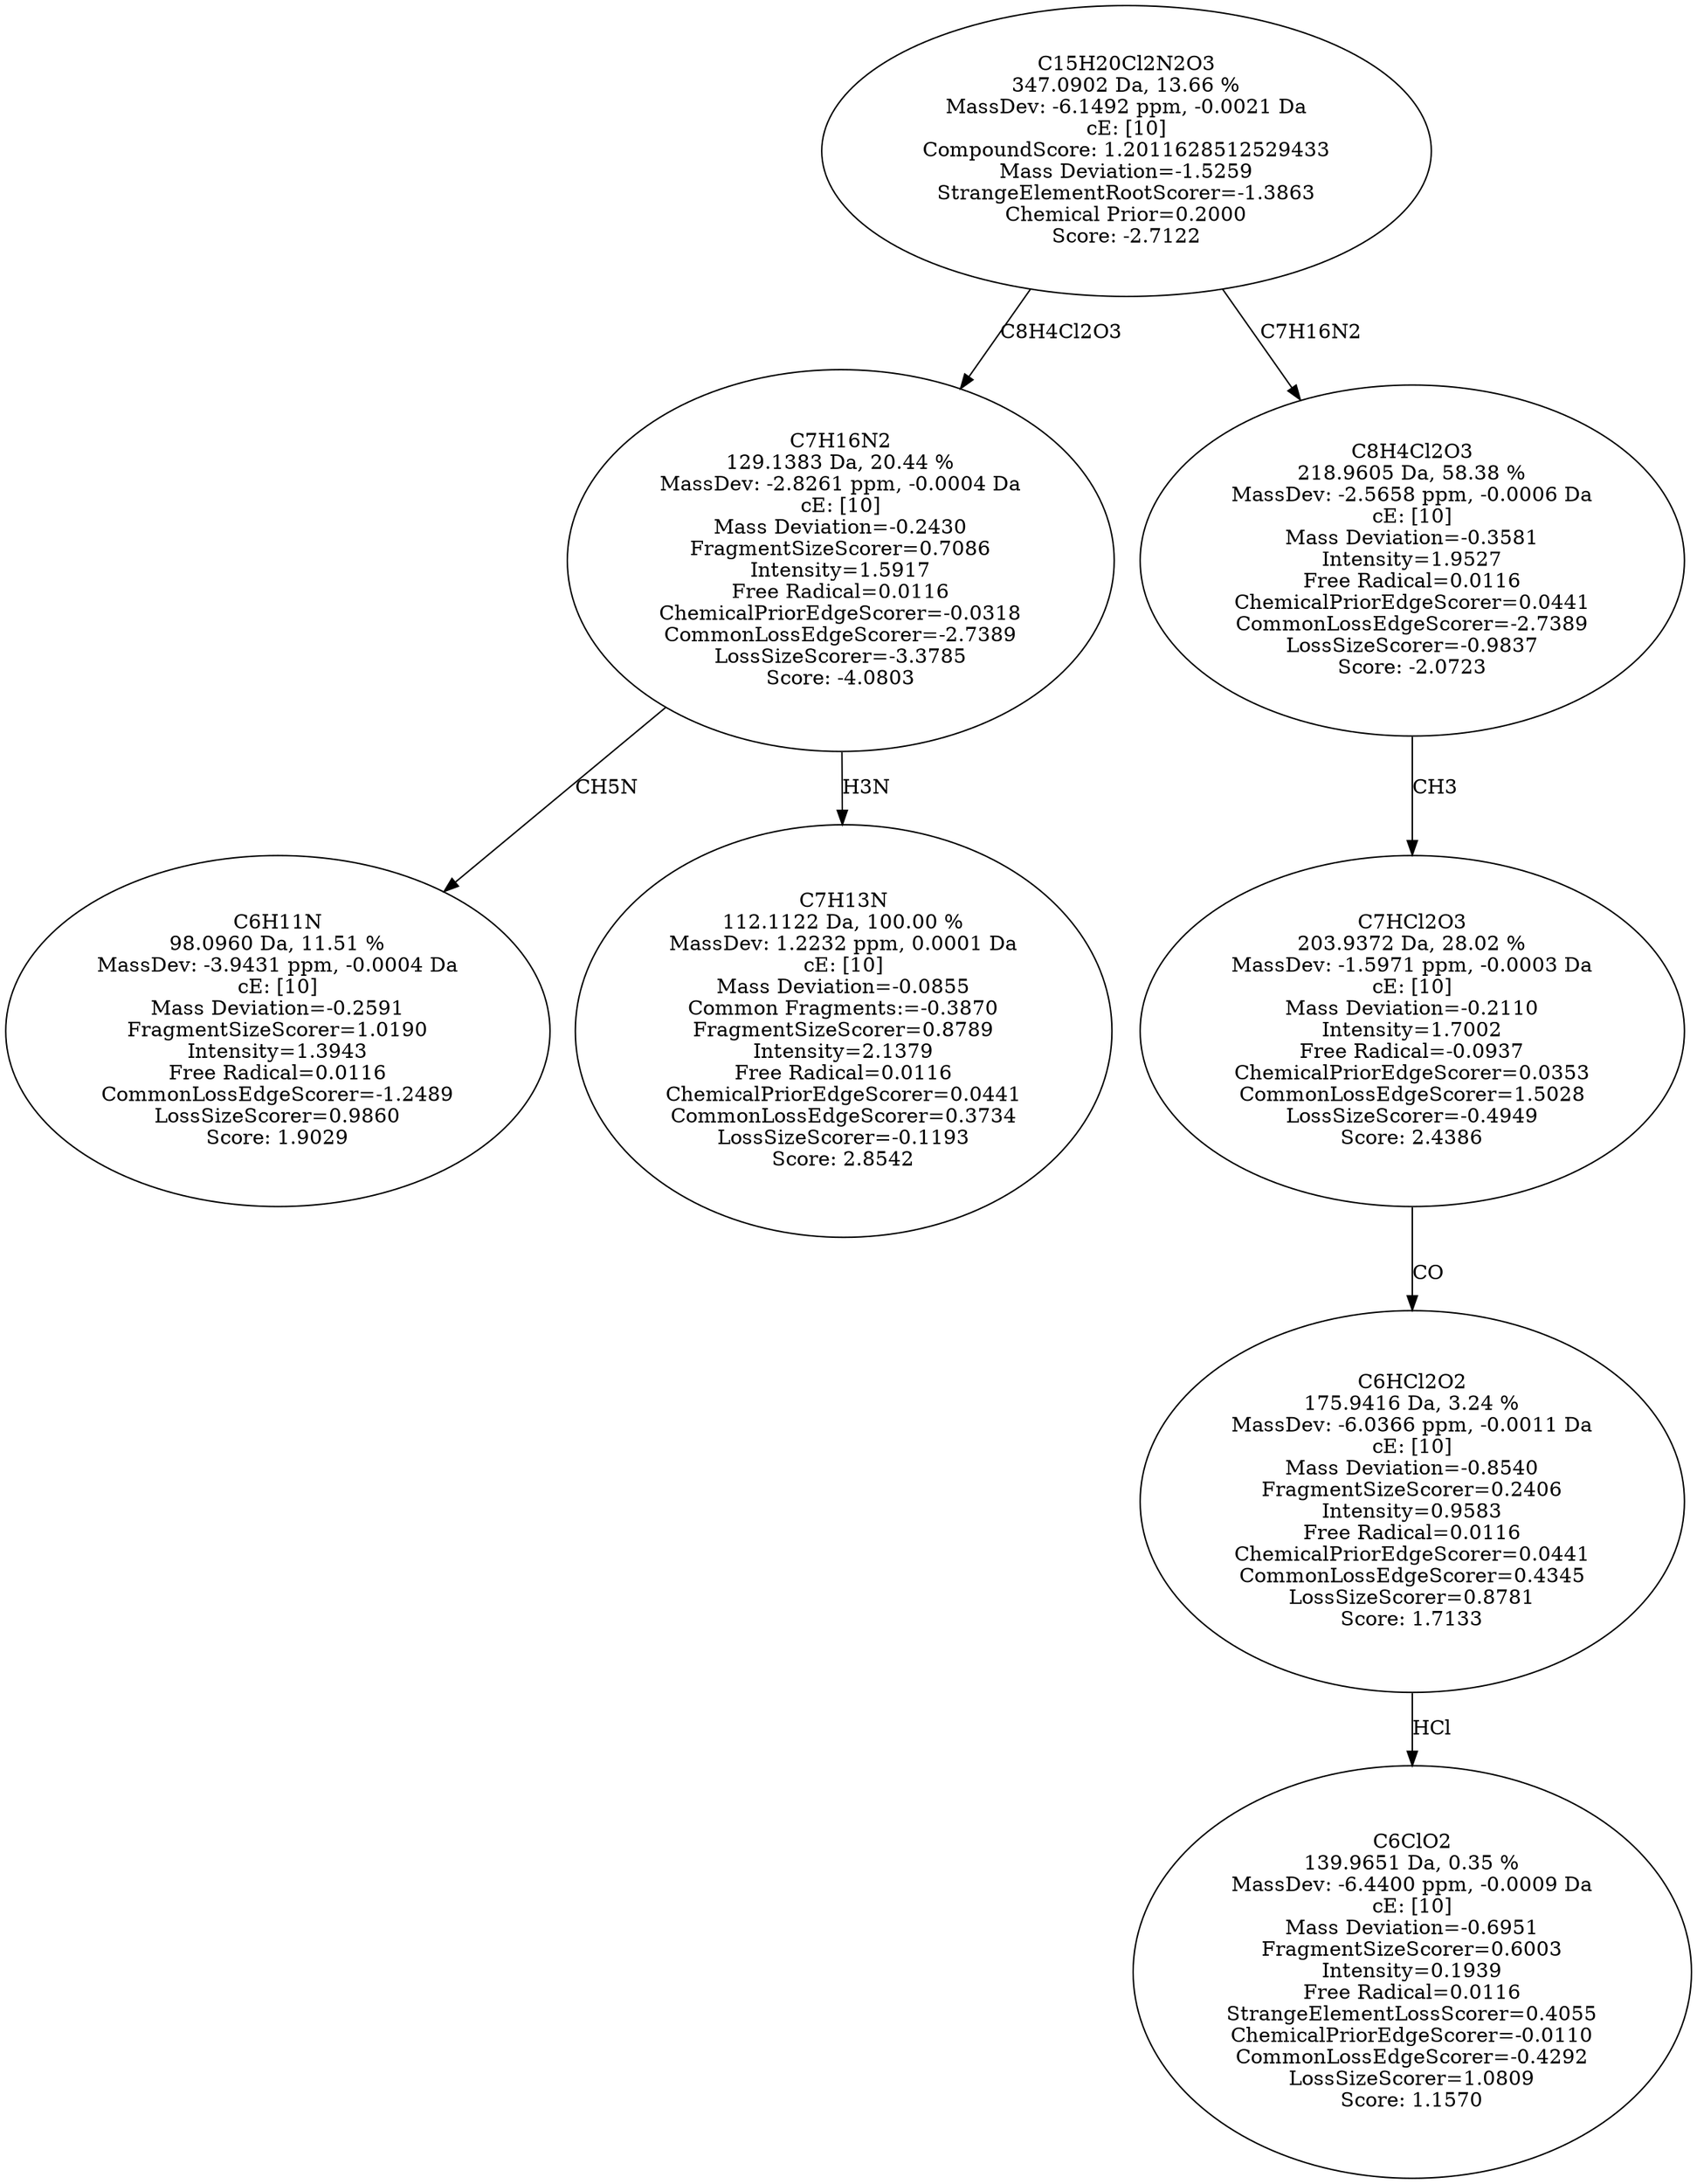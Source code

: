 strict digraph {
v1 [label="C6H11N\n98.0960 Da, 11.51 %\nMassDev: -3.9431 ppm, -0.0004 Da\ncE: [10]\nMass Deviation=-0.2591\nFragmentSizeScorer=1.0190\nIntensity=1.3943\nFree Radical=0.0116\nCommonLossEdgeScorer=-1.2489\nLossSizeScorer=0.9860\nScore: 1.9029"];
v2 [label="C7H13N\n112.1122 Da, 100.00 %\nMassDev: 1.2232 ppm, 0.0001 Da\ncE: [10]\nMass Deviation=-0.0855\nCommon Fragments:=-0.3870\nFragmentSizeScorer=0.8789\nIntensity=2.1379\nFree Radical=0.0116\nChemicalPriorEdgeScorer=0.0441\nCommonLossEdgeScorer=0.3734\nLossSizeScorer=-0.1193\nScore: 2.8542"];
v3 [label="C7H16N2\n129.1383 Da, 20.44 %\nMassDev: -2.8261 ppm, -0.0004 Da\ncE: [10]\nMass Deviation=-0.2430\nFragmentSizeScorer=0.7086\nIntensity=1.5917\nFree Radical=0.0116\nChemicalPriorEdgeScorer=-0.0318\nCommonLossEdgeScorer=-2.7389\nLossSizeScorer=-3.3785\nScore: -4.0803"];
v4 [label="C6ClO2\n139.9651 Da, 0.35 %\nMassDev: -6.4400 ppm, -0.0009 Da\ncE: [10]\nMass Deviation=-0.6951\nFragmentSizeScorer=0.6003\nIntensity=0.1939\nFree Radical=0.0116\nStrangeElementLossScorer=0.4055\nChemicalPriorEdgeScorer=-0.0110\nCommonLossEdgeScorer=-0.4292\nLossSizeScorer=1.0809\nScore: 1.1570"];
v5 [label="C6HCl2O2\n175.9416 Da, 3.24 %\nMassDev: -6.0366 ppm, -0.0011 Da\ncE: [10]\nMass Deviation=-0.8540\nFragmentSizeScorer=0.2406\nIntensity=0.9583\nFree Radical=0.0116\nChemicalPriorEdgeScorer=0.0441\nCommonLossEdgeScorer=0.4345\nLossSizeScorer=0.8781\nScore: 1.7133"];
v6 [label="C7HCl2O3\n203.9372 Da, 28.02 %\nMassDev: -1.5971 ppm, -0.0003 Da\ncE: [10]\nMass Deviation=-0.2110\nIntensity=1.7002\nFree Radical=-0.0937\nChemicalPriorEdgeScorer=0.0353\nCommonLossEdgeScorer=1.5028\nLossSizeScorer=-0.4949\nScore: 2.4386"];
v7 [label="C8H4Cl2O3\n218.9605 Da, 58.38 %\nMassDev: -2.5658 ppm, -0.0006 Da\ncE: [10]\nMass Deviation=-0.3581\nIntensity=1.9527\nFree Radical=0.0116\nChemicalPriorEdgeScorer=0.0441\nCommonLossEdgeScorer=-2.7389\nLossSizeScorer=-0.9837\nScore: -2.0723"];
v8 [label="C15H20Cl2N2O3\n347.0902 Da, 13.66 %\nMassDev: -6.1492 ppm, -0.0021 Da\ncE: [10]\nCompoundScore: 1.2011628512529433\nMass Deviation=-1.5259\nStrangeElementRootScorer=-1.3863\nChemical Prior=0.2000\nScore: -2.7122"];
v3 -> v1 [label="CH5N"];
v3 -> v2 [label="H3N"];
v8 -> v3 [label="C8H4Cl2O3"];
v5 -> v4 [label="HCl"];
v6 -> v5 [label="CO"];
v7 -> v6 [label="CH3"];
v8 -> v7 [label="C7H16N2"];
}